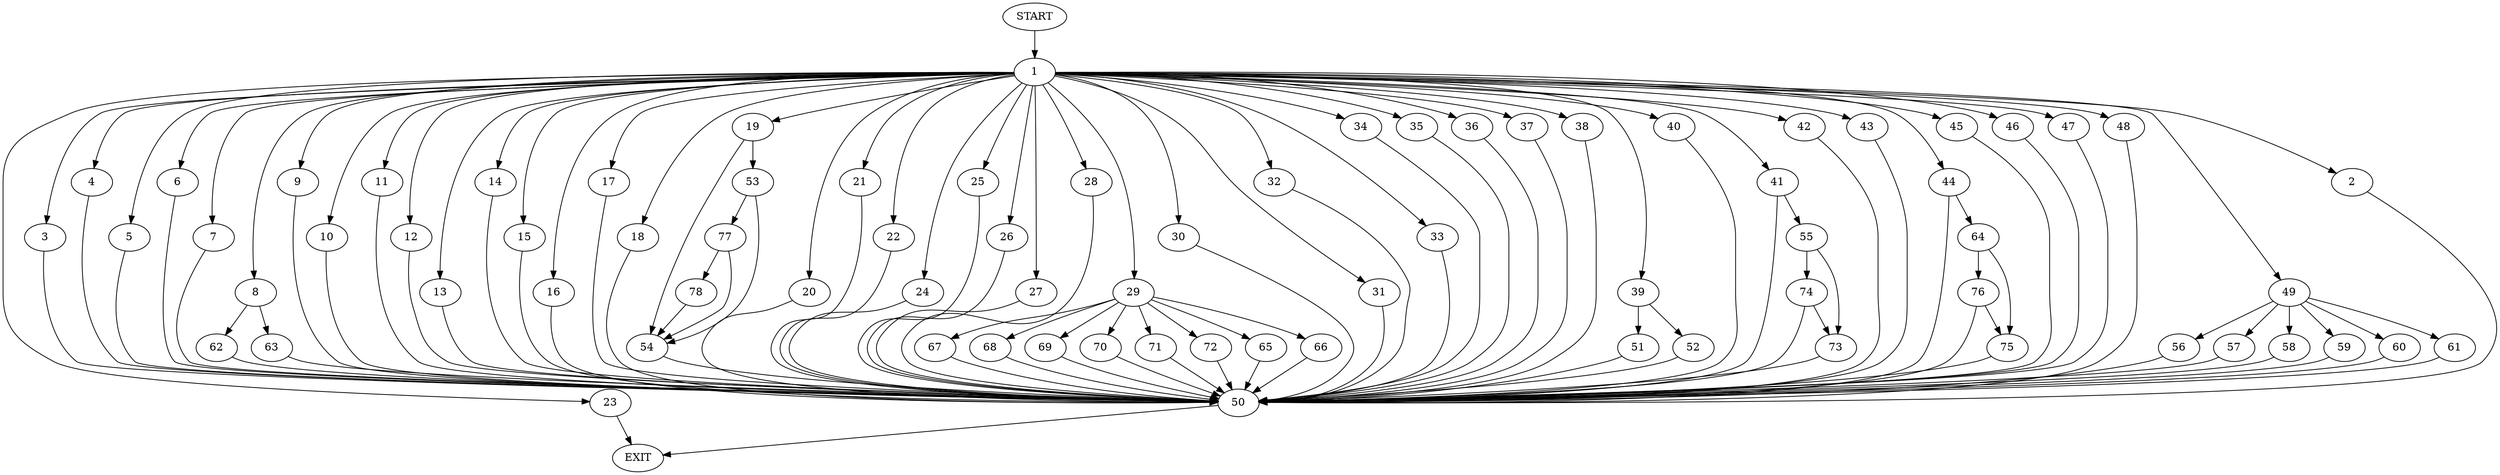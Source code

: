 digraph {
0 [label="START"]
79 [label="EXIT"]
0 -> 1
1 -> 2
1 -> 3
1 -> 4
1 -> 5
1 -> 6
1 -> 7
1 -> 8
1 -> 9
1 -> 10
1 -> 11
1 -> 12
1 -> 13
1 -> 14
1 -> 15
1 -> 16
1 -> 17
1 -> 18
1 -> 19
1 -> 20
1 -> 21
1 -> 22
1 -> 23
1 -> 24
1 -> 25
1 -> 26
1 -> 27
1 -> 28
1 -> 29
1 -> 30
1 -> 31
1 -> 32
1 -> 33
1 -> 34
1 -> 35
1 -> 36
1 -> 37
1 -> 38
1 -> 39
1 -> 40
1 -> 41
1 -> 42
1 -> 43
1 -> 44
1 -> 45
1 -> 46
1 -> 47
1 -> 48
1 -> 49
34 -> 50
26 -> 50
20 -> 50
27 -> 50
39 -> 51
39 -> 52
12 -> 50
37 -> 50
23 -> 79
19 -> 53
19 -> 54
6 -> 50
24 -> 50
30 -> 50
16 -> 50
33 -> 50
9 -> 50
3 -> 50
21 -> 50
2 -> 50
15 -> 50
43 -> 50
47 -> 50
41 -> 50
41 -> 55
10 -> 50
49 -> 56
49 -> 57
49 -> 58
49 -> 59
49 -> 60
49 -> 61
18 -> 50
13 -> 50
36 -> 50
11 -> 50
8 -> 62
8 -> 63
7 -> 50
17 -> 50
40 -> 50
22 -> 50
28 -> 50
32 -> 50
25 -> 50
5 -> 50
48 -> 50
44 -> 50
44 -> 64
45 -> 50
46 -> 50
35 -> 50
14 -> 50
31 -> 50
42 -> 50
38 -> 50
4 -> 50
29 -> 65
29 -> 66
29 -> 67
29 -> 68
29 -> 69
29 -> 70
29 -> 71
29 -> 72
50 -> 79
57 -> 50
56 -> 50
60 -> 50
59 -> 50
58 -> 50
61 -> 50
55 -> 73
55 -> 74
73 -> 50
74 -> 73
74 -> 50
64 -> 75
64 -> 76
75 -> 50
76 -> 75
76 -> 50
53 -> 54
53 -> 77
54 -> 50
77 -> 54
77 -> 78
78 -> 54
68 -> 50
66 -> 50
69 -> 50
65 -> 50
71 -> 50
72 -> 50
70 -> 50
67 -> 50
63 -> 50
62 -> 50
52 -> 50
51 -> 50
}
